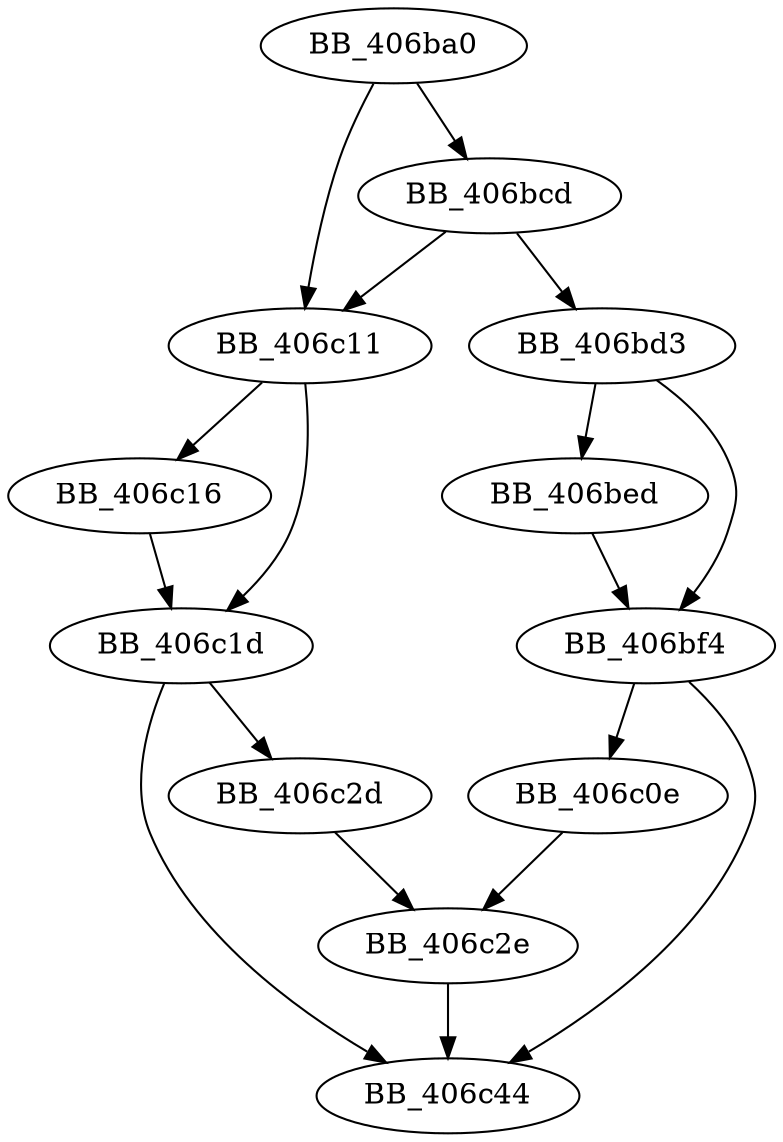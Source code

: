 DiGraph sub_406BA0{
BB_406ba0->BB_406bcd
BB_406ba0->BB_406c11
BB_406bcd->BB_406bd3
BB_406bcd->BB_406c11
BB_406bd3->BB_406bed
BB_406bd3->BB_406bf4
BB_406bed->BB_406bf4
BB_406bf4->BB_406c0e
BB_406bf4->BB_406c44
BB_406c0e->BB_406c2e
BB_406c11->BB_406c16
BB_406c11->BB_406c1d
BB_406c16->BB_406c1d
BB_406c1d->BB_406c2d
BB_406c1d->BB_406c44
BB_406c2d->BB_406c2e
BB_406c2e->BB_406c44
}

